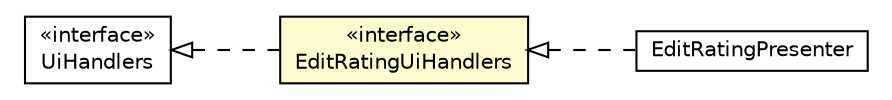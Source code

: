 #!/usr/local/bin/dot
#
# Class diagram 
# Generated by UMLGraph version R5_6-24-gf6e263 (http://www.umlgraph.org/)
#

digraph G {
	edge [fontname="Helvetica",fontsize=10,labelfontname="Helvetica",labelfontsize=10];
	node [fontname="Helvetica",fontsize=10,shape=plaintext];
	nodesep=0.25;
	ranksep=0.5;
	rankdir=LR;
	// com.gwtplatform.mvp.client.UiHandlers
	c176632 [label=<<table title="com.gwtplatform.mvp.client.UiHandlers" border="0" cellborder="1" cellspacing="0" cellpadding="2" port="p" href="../../../../../mvp/client/UiHandlers.html">
		<tr><td><table border="0" cellspacing="0" cellpadding="1">
<tr><td align="center" balign="center"> &#171;interface&#187; </td></tr>
<tr><td align="center" balign="center"> UiHandlers </td></tr>
		</table></td></tr>
		</table>>, URL="../../../../../mvp/client/UiHandlers.html", fontname="Helvetica", fontcolor="black", fontsize=10.0];
	// com.gwtplatform.carstore.client.application.rating.ui.EditRatingUiHandlers
	c176979 [label=<<table title="com.gwtplatform.carstore.client.application.rating.ui.EditRatingUiHandlers" border="0" cellborder="1" cellspacing="0" cellpadding="2" port="p" bgcolor="lemonChiffon" href="./EditRatingUiHandlers.html">
		<tr><td><table border="0" cellspacing="0" cellpadding="1">
<tr><td align="center" balign="center"> &#171;interface&#187; </td></tr>
<tr><td align="center" balign="center"> EditRatingUiHandlers </td></tr>
		</table></td></tr>
		</table>>, URL="./EditRatingUiHandlers.html", fontname="Helvetica", fontcolor="black", fontsize=10.0];
	// com.gwtplatform.carstore.client.application.rating.ui.EditRatingPresenter
	c176980 [label=<<table title="com.gwtplatform.carstore.client.application.rating.ui.EditRatingPresenter" border="0" cellborder="1" cellspacing="0" cellpadding="2" port="p" href="./EditRatingPresenter.html">
		<tr><td><table border="0" cellspacing="0" cellpadding="1">
<tr><td align="center" balign="center"> EditRatingPresenter </td></tr>
		</table></td></tr>
		</table>>, URL="./EditRatingPresenter.html", fontname="Helvetica", fontcolor="black", fontsize=10.0];
	//com.gwtplatform.carstore.client.application.rating.ui.EditRatingUiHandlers implements com.gwtplatform.mvp.client.UiHandlers
	c176632:p -> c176979:p [dir=back,arrowtail=empty,style=dashed];
	//com.gwtplatform.carstore.client.application.rating.ui.EditRatingPresenter implements com.gwtplatform.carstore.client.application.rating.ui.EditRatingUiHandlers
	c176979:p -> c176980:p [dir=back,arrowtail=empty,style=dashed];
}

